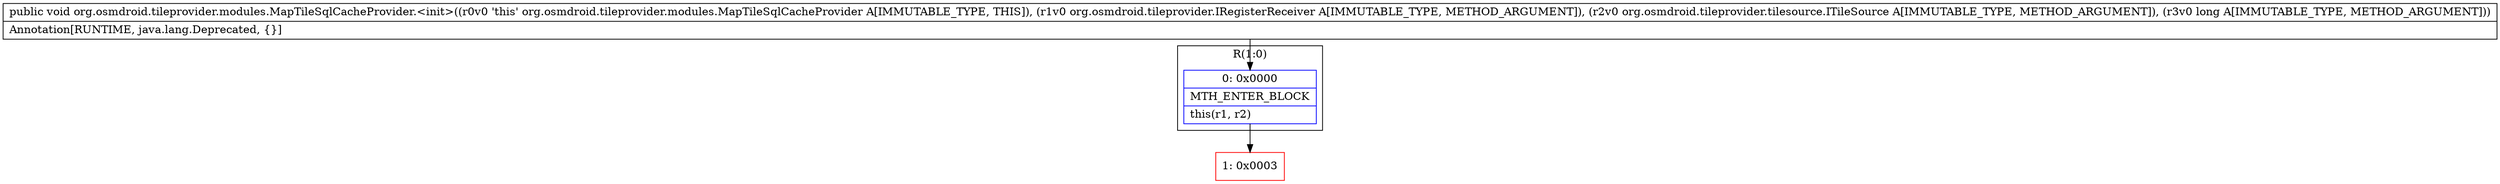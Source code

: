 digraph "CFG fororg.osmdroid.tileprovider.modules.MapTileSqlCacheProvider.\<init\>(Lorg\/osmdroid\/tileprovider\/IRegisterReceiver;Lorg\/osmdroid\/tileprovider\/tilesource\/ITileSource;J)V" {
subgraph cluster_Region_1605280505 {
label = "R(1:0)";
node [shape=record,color=blue];
Node_0 [shape=record,label="{0\:\ 0x0000|MTH_ENTER_BLOCK\l|this(r1, r2)\l}"];
}
Node_1 [shape=record,color=red,label="{1\:\ 0x0003}"];
MethodNode[shape=record,label="{public void org.osmdroid.tileprovider.modules.MapTileSqlCacheProvider.\<init\>((r0v0 'this' org.osmdroid.tileprovider.modules.MapTileSqlCacheProvider A[IMMUTABLE_TYPE, THIS]), (r1v0 org.osmdroid.tileprovider.IRegisterReceiver A[IMMUTABLE_TYPE, METHOD_ARGUMENT]), (r2v0 org.osmdroid.tileprovider.tilesource.ITileSource A[IMMUTABLE_TYPE, METHOD_ARGUMENT]), (r3v0 long A[IMMUTABLE_TYPE, METHOD_ARGUMENT]))  | Annotation[RUNTIME, java.lang.Deprecated, \{\}]\l}"];
MethodNode -> Node_0;
Node_0 -> Node_1;
}

